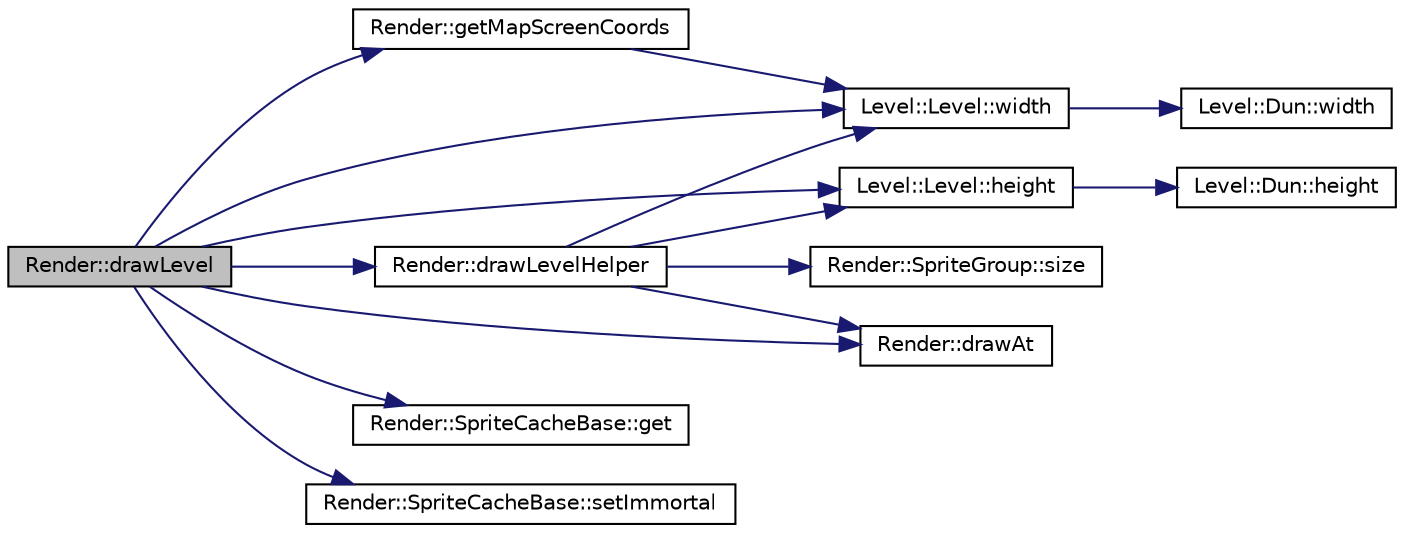 digraph G
{
  edge [fontname="Helvetica",fontsize="10",labelfontname="Helvetica",labelfontsize="10"];
  node [fontname="Helvetica",fontsize="10",shape=record];
  rankdir="LR";
  Node1 [label="Render::drawLevel",height=0.2,width=0.4,color="black", fillcolor="grey75", style="filled" fontcolor="black"];
  Node1 -> Node2 [color="midnightblue",fontsize="10",style="solid",fontname="Helvetica"];
  Node2 [label="Render::getMapScreenCoords",height=0.2,width=0.4,color="black", fillcolor="white", style="filled",URL="$namespace_render.html#aa1e46d36c78f3a7f7f2715ebaa057bc9"];
  Node2 -> Node3 [color="midnightblue",fontsize="10",style="solid",fontname="Helvetica"];
  Node3 [label="Level::Level::width",height=0.2,width=0.4,color="black", fillcolor="white", style="filled",URL="$class_level_1_1_level.html#a8a9ab47247600f305776f3d62b73a46a"];
  Node3 -> Node4 [color="midnightblue",fontsize="10",style="solid",fontname="Helvetica"];
  Node4 [label="Level::Dun::width",height=0.2,width=0.4,color="black", fillcolor="white", style="filled",URL="$class_level_1_1_dun.html#a484e94f5c0d423b9277ee500583c510d"];
  Node1 -> Node5 [color="midnightblue",fontsize="10",style="solid",fontname="Helvetica"];
  Node5 [label="Render::SpriteCacheBase::get",height=0.2,width=0.4,color="black", fillcolor="white", style="filled",URL="$class_render_1_1_sprite_cache_base.html#ac4423720734020abfa127474bec66924"];
  Node1 -> Node3 [color="midnightblue",fontsize="10",style="solid",fontname="Helvetica"];
  Node1 -> Node6 [color="midnightblue",fontsize="10",style="solid",fontname="Helvetica"];
  Node6 [label="Level::Level::height",height=0.2,width=0.4,color="black", fillcolor="white", style="filled",URL="$class_level_1_1_level.html#a2192aa396aedd8d135e8e027ed8a826e"];
  Node6 -> Node7 [color="midnightblue",fontsize="10",style="solid",fontname="Helvetica"];
  Node7 [label="Level::Dun::height",height=0.2,width=0.4,color="black", fillcolor="white", style="filled",URL="$class_level_1_1_dun.html#a741579a7d91d77fa99026cc35c77ac59"];
  Node1 -> Node8 [color="midnightblue",fontsize="10",style="solid",fontname="Helvetica"];
  Node8 [label="Render::drawLevelHelper",height=0.2,width=0.4,color="black", fillcolor="white", style="filled",URL="$namespace_render.html#abfbdc758f189d3035f48e856d7083693"];
  Node8 -> Node3 [color="midnightblue",fontsize="10",style="solid",fontname="Helvetica"];
  Node8 -> Node6 [color="midnightblue",fontsize="10",style="solid",fontname="Helvetica"];
  Node8 -> Node9 [color="midnightblue",fontsize="10",style="solid",fontname="Helvetica"];
  Node9 [label="Render::SpriteGroup::size",height=0.2,width=0.4,color="black", fillcolor="white", style="filled",URL="$class_render_1_1_sprite_group.html#a6509b30910ff7482b45d96f459938aa2"];
  Node8 -> Node10 [color="midnightblue",fontsize="10",style="solid",fontname="Helvetica"];
  Node10 [label="Render::drawAt",height=0.2,width=0.4,color="black", fillcolor="white", style="filled",URL="$namespace_render.html#a725f4e1357ec4979c7ed97f447c7d5a6"];
  Node1 -> Node11 [color="midnightblue",fontsize="10",style="solid",fontname="Helvetica"];
  Node11 [label="Render::SpriteCacheBase::setImmortal",height=0.2,width=0.4,color="black", fillcolor="white", style="filled",URL="$class_render_1_1_sprite_cache_base.html#af0a06d2069abeca46b501c6414319e68"];
  Node1 -> Node10 [color="midnightblue",fontsize="10",style="solid",fontname="Helvetica"];
}
